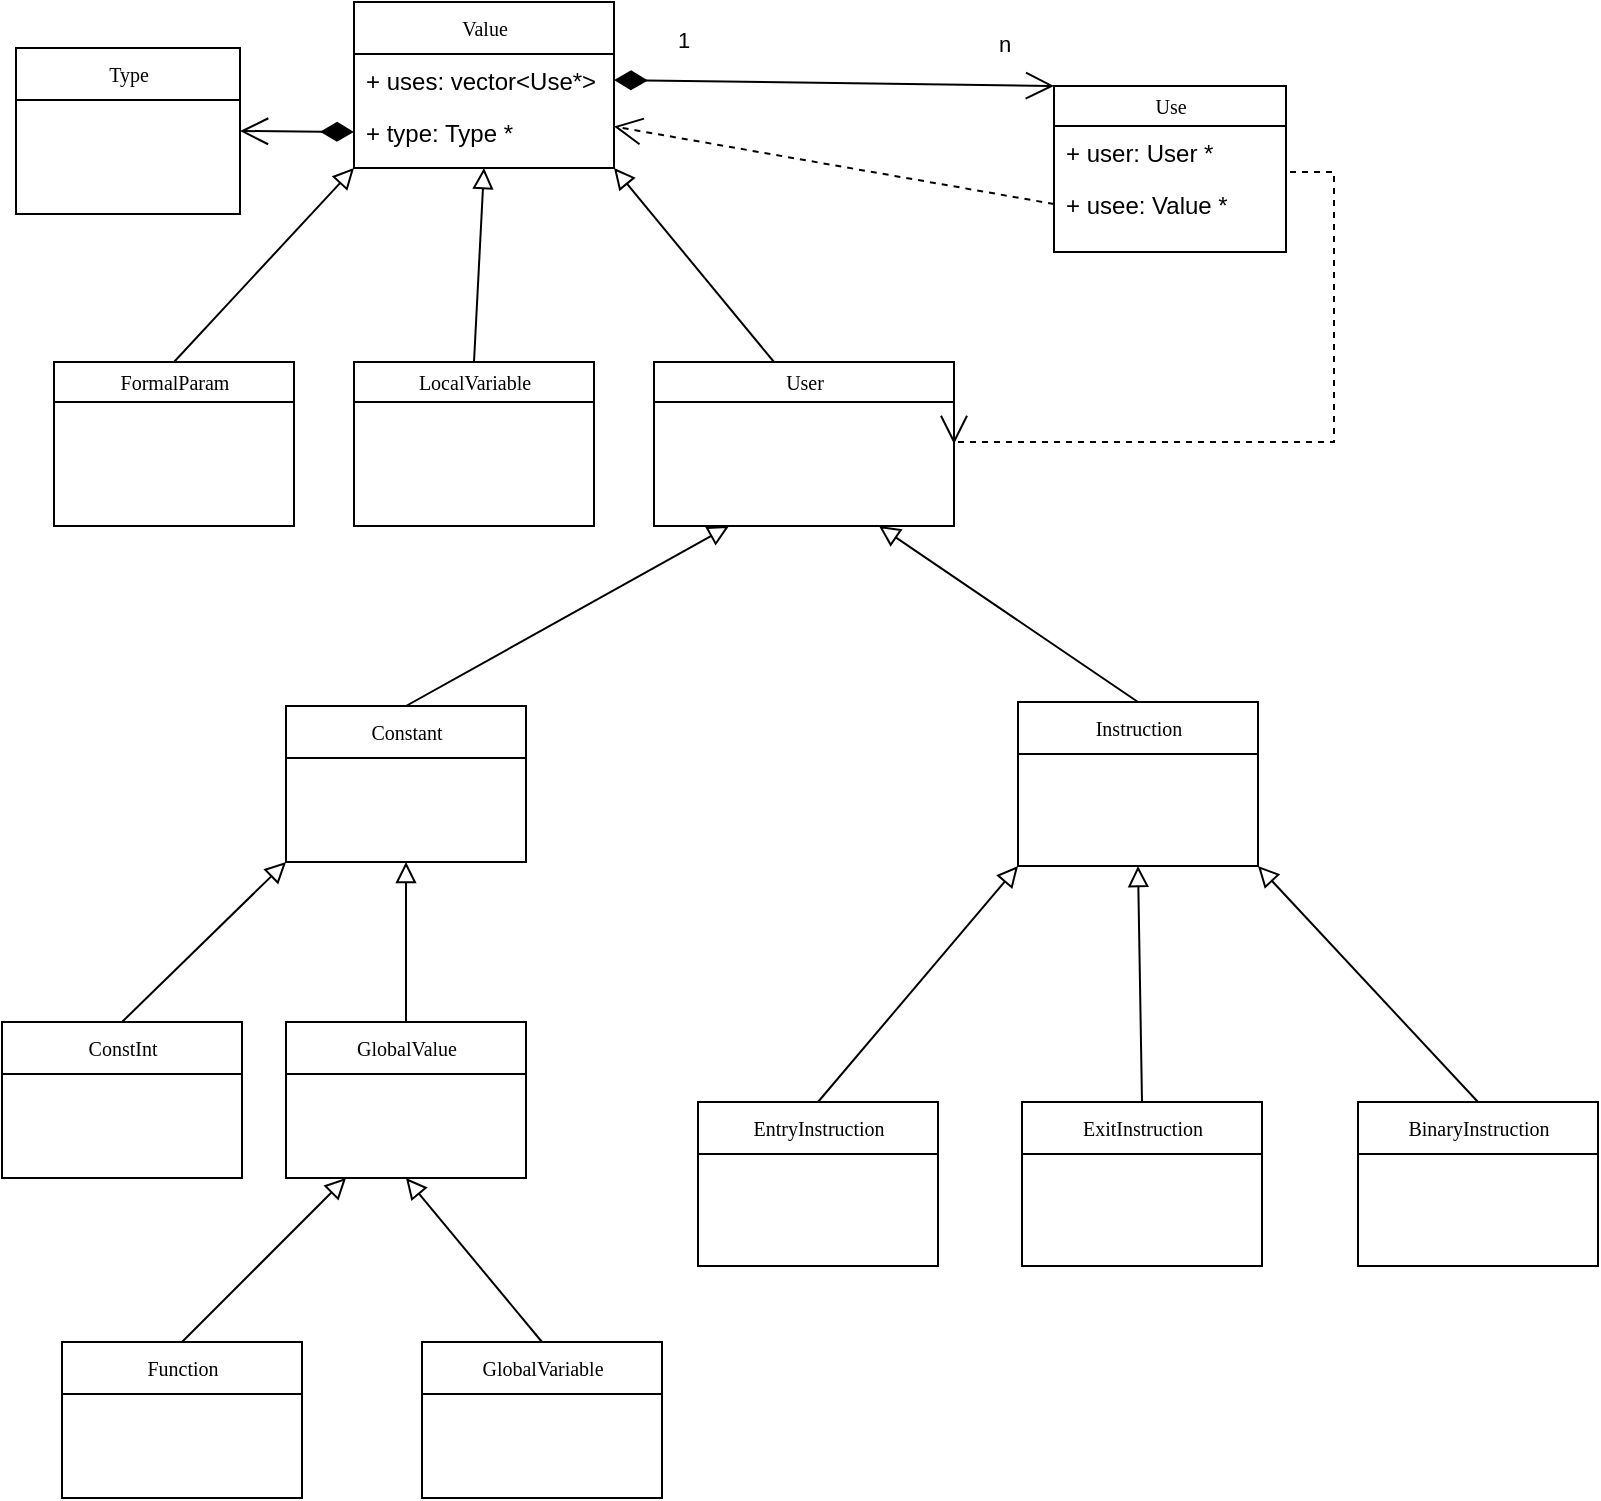 <mxfile version="26.1.1">
  <diagram name="Page-1" id="c4acf3e9-155e-7222-9cf6-157b1a14988f">
    <mxGraphModel dx="1114" dy="999" grid="1" gridSize="10" guides="1" tooltips="1" connect="1" arrows="1" fold="1" page="1" pageScale="1" pageWidth="827" pageHeight="1169" background="none" math="0" shadow="0">
      <root>
        <mxCell id="0" />
        <mxCell id="1" parent="0" />
        <mxCell id="17acba5748e5396b-2" value="User" style="swimlane;html=1;fontStyle=0;childLayout=stackLayout;horizontal=1;startSize=20;fillColor=none;horizontalStack=0;resizeParent=1;resizeLast=0;collapsible=1;marginBottom=0;swimlaneFillColor=#ffffff;rounded=0;shadow=0;comic=0;labelBackgroundColor=none;strokeWidth=1;fontFamily=Verdana;fontSize=10;align=center;" parent="1" vertex="1">
          <mxGeometry x="354" y="230" width="150" height="82" as="geometry" />
        </mxCell>
        <mxCell id="faoZJ6lqI0ZCR2FM0-Pu-2" value="" style="endArrow=block;startArrow=none;endFill=0;startFill=0;endSize=8;html=1;verticalAlign=bottom;labelBackgroundColor=none;rounded=0;entryX=1;entryY=1;entryDx=0;entryDy=0;" edge="1" parent="17acba5748e5396b-2" target="5d2195bd80daf111-5">
          <mxGeometry width="160" relative="1" as="geometry">
            <mxPoint x="60" as="sourcePoint" />
            <mxPoint x="220" as="targetPoint" />
          </mxGeometry>
        </mxCell>
        <mxCell id="5d2195bd80daf111-5" value="Value" style="swimlane;html=1;fontStyle=0;childLayout=stackLayout;horizontal=1;startSize=26;fillColor=none;horizontalStack=0;resizeParent=1;resizeLast=0;collapsible=1;marginBottom=0;swimlaneFillColor=#ffffff;rounded=0;shadow=0;comic=0;labelBackgroundColor=none;strokeWidth=1;fontFamily=Verdana;fontSize=10;align=center;" parent="1" vertex="1">
          <mxGeometry x="204" y="50" width="130" height="83" as="geometry" />
        </mxCell>
        <mxCell id="faoZJ6lqI0ZCR2FM0-Pu-35" value="+ uses: vector&amp;lt;Use*&amp;gt;" style="text;strokeColor=none;fillColor=none;align=left;verticalAlign=top;spacingLeft=4;spacingRight=4;overflow=hidden;rotatable=0;points=[[0,0.5],[1,0.5]];portConstraint=eastwest;whiteSpace=wrap;html=1;" vertex="1" parent="5d2195bd80daf111-5">
          <mxGeometry y="26" width="130" height="26" as="geometry" />
        </mxCell>
        <mxCell id="faoZJ6lqI0ZCR2FM0-Pu-44" value="+ type: Type *" style="text;strokeColor=none;fillColor=none;align=left;verticalAlign=top;spacingLeft=4;spacingRight=4;overflow=hidden;rotatable=0;points=[[0,0.5],[1,0.5]];portConstraint=eastwest;whiteSpace=wrap;html=1;" vertex="1" parent="5d2195bd80daf111-5">
          <mxGeometry y="52" width="130" height="26" as="geometry" />
        </mxCell>
        <mxCell id="faoZJ6lqI0ZCR2FM0-Pu-3" value="Constant" style="swimlane;html=1;fontStyle=0;childLayout=stackLayout;horizontal=1;startSize=26;fillColor=none;horizontalStack=0;resizeParent=1;resizeLast=0;collapsible=1;marginBottom=0;swimlaneFillColor=#ffffff;rounded=0;shadow=0;comic=0;labelBackgroundColor=none;strokeWidth=1;fontFamily=Verdana;fontSize=10;align=center;" vertex="1" parent="1">
          <mxGeometry x="170" y="402" width="120" height="78" as="geometry" />
        </mxCell>
        <mxCell id="faoZJ6lqI0ZCR2FM0-Pu-4" value="" style="endArrow=block;startArrow=none;endFill=0;startFill=0;endSize=8;html=1;verticalAlign=bottom;labelBackgroundColor=none;rounded=0;entryX=0.25;entryY=1;entryDx=0;entryDy=0;" edge="1" parent="faoZJ6lqI0ZCR2FM0-Pu-3" target="17acba5748e5396b-2">
          <mxGeometry width="160" relative="1" as="geometry">
            <mxPoint x="60" as="sourcePoint" />
            <mxPoint x="220" as="targetPoint" />
          </mxGeometry>
        </mxCell>
        <mxCell id="faoZJ6lqI0ZCR2FM0-Pu-5" value="Instruction" style="swimlane;html=1;fontStyle=0;childLayout=stackLayout;horizontal=1;startSize=26;fillColor=none;horizontalStack=0;resizeParent=1;resizeLast=0;collapsible=1;marginBottom=0;swimlaneFillColor=#ffffff;rounded=0;shadow=0;comic=0;labelBackgroundColor=none;strokeWidth=1;fontFamily=Verdana;fontSize=10;align=center;" vertex="1" parent="1">
          <mxGeometry x="536" y="400" width="120" height="82" as="geometry" />
        </mxCell>
        <mxCell id="faoZJ6lqI0ZCR2FM0-Pu-6" value="" style="endArrow=block;startArrow=none;endFill=0;startFill=0;endSize=8;html=1;verticalAlign=bottom;labelBackgroundColor=none;rounded=0;entryX=0.75;entryY=1;entryDx=0;entryDy=0;" edge="1" parent="faoZJ6lqI0ZCR2FM0-Pu-5" target="17acba5748e5396b-2">
          <mxGeometry width="160" relative="1" as="geometry">
            <mxPoint x="60" as="sourcePoint" />
            <mxPoint x="-80" y="-50" as="targetPoint" />
          </mxGeometry>
        </mxCell>
        <mxCell id="faoZJ6lqI0ZCR2FM0-Pu-7" value="EntryInstruction" style="swimlane;html=1;fontStyle=0;childLayout=stackLayout;horizontal=1;startSize=26;fillColor=none;horizontalStack=0;resizeParent=1;resizeLast=0;collapsible=1;marginBottom=0;swimlaneFillColor=#ffffff;rounded=0;shadow=0;comic=0;labelBackgroundColor=none;strokeWidth=1;fontFamily=Verdana;fontSize=10;align=center;" vertex="1" parent="1">
          <mxGeometry x="376" y="600" width="120" height="82" as="geometry" />
        </mxCell>
        <mxCell id="faoZJ6lqI0ZCR2FM0-Pu-8" value="" style="endArrow=block;startArrow=none;endFill=0;startFill=0;endSize=8;html=1;verticalAlign=bottom;labelBackgroundColor=none;rounded=0;entryX=0;entryY=1;entryDx=0;entryDy=0;" edge="1" parent="faoZJ6lqI0ZCR2FM0-Pu-7" target="faoZJ6lqI0ZCR2FM0-Pu-5">
          <mxGeometry width="160" relative="1" as="geometry">
            <mxPoint x="60" as="sourcePoint" />
            <mxPoint x="140" y="-140" as="targetPoint" />
          </mxGeometry>
        </mxCell>
        <mxCell id="faoZJ6lqI0ZCR2FM0-Pu-9" value="ExitInstruction" style="swimlane;html=1;fontStyle=0;childLayout=stackLayout;horizontal=1;startSize=26;fillColor=none;horizontalStack=0;resizeParent=1;resizeLast=0;collapsible=1;marginBottom=0;swimlaneFillColor=#ffffff;rounded=0;shadow=0;comic=0;labelBackgroundColor=none;strokeWidth=1;fontFamily=Verdana;fontSize=10;align=center;" vertex="1" parent="1">
          <mxGeometry x="538" y="600" width="120" height="82" as="geometry" />
        </mxCell>
        <mxCell id="faoZJ6lqI0ZCR2FM0-Pu-10" value="" style="endArrow=block;startArrow=none;endFill=0;startFill=0;endSize=8;html=1;verticalAlign=bottom;labelBackgroundColor=none;rounded=0;entryX=0.5;entryY=1;entryDx=0;entryDy=0;" edge="1" parent="faoZJ6lqI0ZCR2FM0-Pu-9" target="faoZJ6lqI0ZCR2FM0-Pu-5">
          <mxGeometry width="160" relative="1" as="geometry">
            <mxPoint x="60" as="sourcePoint" />
            <mxPoint x="130" y="-120" as="targetPoint" />
          </mxGeometry>
        </mxCell>
        <mxCell id="faoZJ6lqI0ZCR2FM0-Pu-11" value="BinaryInstruction" style="swimlane;html=1;fontStyle=0;childLayout=stackLayout;horizontal=1;startSize=26;fillColor=none;horizontalStack=0;resizeParent=1;resizeLast=0;collapsible=1;marginBottom=0;swimlaneFillColor=#ffffff;rounded=0;shadow=0;comic=0;labelBackgroundColor=none;strokeWidth=1;fontFamily=Verdana;fontSize=10;align=center;" vertex="1" parent="1">
          <mxGeometry x="706" y="600" width="120" height="82" as="geometry" />
        </mxCell>
        <mxCell id="faoZJ6lqI0ZCR2FM0-Pu-12" value="" style="endArrow=block;startArrow=none;endFill=0;startFill=0;endSize=8;html=1;verticalAlign=bottom;labelBackgroundColor=none;rounded=0;entryX=1;entryY=1;entryDx=0;entryDy=0;" edge="1" parent="faoZJ6lqI0ZCR2FM0-Pu-11" target="faoZJ6lqI0ZCR2FM0-Pu-5">
          <mxGeometry width="160" relative="1" as="geometry">
            <mxPoint x="60" as="sourcePoint" />
            <mxPoint x="-200" y="-120" as="targetPoint" />
          </mxGeometry>
        </mxCell>
        <mxCell id="faoZJ6lqI0ZCR2FM0-Pu-13" value="GlobalValue" style="swimlane;html=1;fontStyle=0;childLayout=stackLayout;horizontal=1;startSize=26;fillColor=none;horizontalStack=0;resizeParent=1;resizeLast=0;collapsible=1;marginBottom=0;swimlaneFillColor=#ffffff;rounded=0;shadow=0;comic=0;labelBackgroundColor=none;strokeWidth=1;fontFamily=Verdana;fontSize=10;align=center;" vertex="1" parent="1">
          <mxGeometry x="170" y="560" width="120" height="78" as="geometry" />
        </mxCell>
        <mxCell id="faoZJ6lqI0ZCR2FM0-Pu-14" value="" style="endArrow=block;startArrow=none;endFill=0;startFill=0;endSize=8;html=1;verticalAlign=bottom;labelBackgroundColor=none;rounded=0;entryX=0.5;entryY=1;entryDx=0;entryDy=0;" edge="1" parent="faoZJ6lqI0ZCR2FM0-Pu-13" target="faoZJ6lqI0ZCR2FM0-Pu-3">
          <mxGeometry width="160" relative="1" as="geometry">
            <mxPoint x="60" as="sourcePoint" />
            <mxPoint x="220" as="targetPoint" />
          </mxGeometry>
        </mxCell>
        <mxCell id="faoZJ6lqI0ZCR2FM0-Pu-15" value="Function" style="swimlane;html=1;fontStyle=0;childLayout=stackLayout;horizontal=1;startSize=26;fillColor=none;horizontalStack=0;resizeParent=1;resizeLast=0;collapsible=1;marginBottom=0;swimlaneFillColor=#ffffff;rounded=0;shadow=0;comic=0;labelBackgroundColor=none;strokeWidth=1;fontFamily=Verdana;fontSize=10;align=center;" vertex="1" parent="1">
          <mxGeometry x="58" y="720" width="120" height="78" as="geometry" />
        </mxCell>
        <mxCell id="faoZJ6lqI0ZCR2FM0-Pu-16" value="" style="endArrow=block;startArrow=none;endFill=0;startFill=0;endSize=8;html=1;verticalAlign=bottom;labelBackgroundColor=none;rounded=0;entryX=0.25;entryY=1;entryDx=0;entryDy=0;" edge="1" parent="faoZJ6lqI0ZCR2FM0-Pu-15" target="faoZJ6lqI0ZCR2FM0-Pu-13">
          <mxGeometry width="160" relative="1" as="geometry">
            <mxPoint x="60" as="sourcePoint" />
            <mxPoint x="150" y="-90" as="targetPoint" />
          </mxGeometry>
        </mxCell>
        <mxCell id="faoZJ6lqI0ZCR2FM0-Pu-17" value="GlobalVariable" style="swimlane;html=1;fontStyle=0;childLayout=stackLayout;horizontal=1;startSize=26;fillColor=none;horizontalStack=0;resizeParent=1;resizeLast=0;collapsible=1;marginBottom=0;swimlaneFillColor=#ffffff;rounded=0;shadow=0;comic=0;labelBackgroundColor=none;strokeWidth=1;fontFamily=Verdana;fontSize=10;align=center;" vertex="1" parent="1">
          <mxGeometry x="238" y="720" width="120" height="78" as="geometry" />
        </mxCell>
        <mxCell id="faoZJ6lqI0ZCR2FM0-Pu-18" value="" style="endArrow=block;startArrow=none;endFill=0;startFill=0;endSize=8;html=1;verticalAlign=bottom;labelBackgroundColor=none;rounded=0;entryX=0.5;entryY=1;entryDx=0;entryDy=0;" edge="1" parent="faoZJ6lqI0ZCR2FM0-Pu-17" target="faoZJ6lqI0ZCR2FM0-Pu-13">
          <mxGeometry width="160" relative="1" as="geometry">
            <mxPoint x="60" as="sourcePoint" />
            <mxPoint x="-30" y="-100" as="targetPoint" />
          </mxGeometry>
        </mxCell>
        <mxCell id="faoZJ6lqI0ZCR2FM0-Pu-19" value="ConstInt" style="swimlane;html=1;fontStyle=0;childLayout=stackLayout;horizontal=1;startSize=26;fillColor=none;horizontalStack=0;resizeParent=1;resizeLast=0;collapsible=1;marginBottom=0;swimlaneFillColor=#ffffff;rounded=0;shadow=0;comic=0;labelBackgroundColor=none;strokeWidth=1;fontFamily=Verdana;fontSize=10;align=center;" vertex="1" parent="1">
          <mxGeometry x="28" y="560" width="120" height="78" as="geometry" />
        </mxCell>
        <mxCell id="faoZJ6lqI0ZCR2FM0-Pu-20" value="" style="endArrow=block;startArrow=none;endFill=0;startFill=0;endSize=8;html=1;verticalAlign=bottom;labelBackgroundColor=none;rounded=0;entryX=0;entryY=1;entryDx=0;entryDy=0;" edge="1" parent="faoZJ6lqI0ZCR2FM0-Pu-19" target="faoZJ6lqI0ZCR2FM0-Pu-3">
          <mxGeometry width="160" relative="1" as="geometry">
            <mxPoint x="60" as="sourcePoint" />
            <mxPoint x="220" as="targetPoint" />
          </mxGeometry>
        </mxCell>
        <mxCell id="faoZJ6lqI0ZCR2FM0-Pu-21" value="LocalVariable" style="swimlane;html=1;fontStyle=0;childLayout=stackLayout;horizontal=1;startSize=20;fillColor=none;horizontalStack=0;resizeParent=1;resizeLast=0;collapsible=1;marginBottom=0;swimlaneFillColor=#ffffff;rounded=0;shadow=0;comic=0;labelBackgroundColor=none;strokeWidth=1;fontFamily=Verdana;fontSize=10;align=center;" vertex="1" parent="1">
          <mxGeometry x="204" y="230" width="120" height="82" as="geometry" />
        </mxCell>
        <mxCell id="faoZJ6lqI0ZCR2FM0-Pu-22" value="" style="endArrow=block;startArrow=none;endFill=0;startFill=0;endSize=8;html=1;verticalAlign=bottom;labelBackgroundColor=none;rounded=0;entryX=0.5;entryY=1;entryDx=0;entryDy=0;" edge="1" parent="faoZJ6lqI0ZCR2FM0-Pu-21" target="5d2195bd80daf111-5">
          <mxGeometry width="160" relative="1" as="geometry">
            <mxPoint x="60" as="sourcePoint" />
            <mxPoint x="220" as="targetPoint" />
          </mxGeometry>
        </mxCell>
        <mxCell id="faoZJ6lqI0ZCR2FM0-Pu-24" value="FormalParam" style="swimlane;html=1;fontStyle=0;childLayout=stackLayout;horizontal=1;startSize=20;fillColor=none;horizontalStack=0;resizeParent=1;resizeLast=0;collapsible=1;marginBottom=0;swimlaneFillColor=#ffffff;rounded=0;shadow=0;comic=0;labelBackgroundColor=none;strokeWidth=1;fontFamily=Verdana;fontSize=10;align=center;" vertex="1" parent="1">
          <mxGeometry x="54" y="230" width="120" height="82" as="geometry" />
        </mxCell>
        <mxCell id="faoZJ6lqI0ZCR2FM0-Pu-25" value="" style="endArrow=block;startArrow=none;endFill=0;startFill=0;endSize=8;html=1;verticalAlign=bottom;labelBackgroundColor=none;rounded=0;entryX=0;entryY=1;entryDx=0;entryDy=0;" edge="1" parent="faoZJ6lqI0ZCR2FM0-Pu-24" target="5d2195bd80daf111-5">
          <mxGeometry width="160" relative="1" as="geometry">
            <mxPoint x="60" as="sourcePoint" />
            <mxPoint x="220" as="targetPoint" />
          </mxGeometry>
        </mxCell>
        <mxCell id="faoZJ6lqI0ZCR2FM0-Pu-26" value="Type" style="swimlane;html=1;fontStyle=0;childLayout=stackLayout;horizontal=1;startSize=26;fillColor=none;horizontalStack=0;resizeParent=1;resizeLast=0;collapsible=1;marginBottom=0;swimlaneFillColor=#ffffff;rounded=0;shadow=0;comic=0;labelBackgroundColor=none;strokeWidth=1;fontFamily=Verdana;fontSize=10;align=center;" vertex="1" parent="1">
          <mxGeometry x="35" y="73" width="112" height="83" as="geometry" />
        </mxCell>
        <mxCell id="faoZJ6lqI0ZCR2FM0-Pu-27" value="" style="endArrow=open;html=1;endSize=12;startArrow=diamondThin;startSize=14;startFill=1;align=left;verticalAlign=bottom;rounded=0;exitX=0;exitY=0.5;exitDx=0;exitDy=0;entryX=1;entryY=0.5;entryDx=0;entryDy=0;" edge="1" parent="1" source="faoZJ6lqI0ZCR2FM0-Pu-44" target="faoZJ6lqI0ZCR2FM0-Pu-26">
          <mxGeometry x="-1" y="3" relative="1" as="geometry">
            <mxPoint x="384" y="130" as="sourcePoint" />
            <mxPoint x="634" y="160" as="targetPoint" />
          </mxGeometry>
        </mxCell>
        <mxCell id="faoZJ6lqI0ZCR2FM0-Pu-28" value="Use" style="swimlane;html=1;fontStyle=0;childLayout=stackLayout;horizontal=1;startSize=20;fillColor=none;horizontalStack=0;resizeParent=1;resizeLast=0;collapsible=1;marginBottom=0;swimlaneFillColor=#ffffff;rounded=0;shadow=0;comic=0;labelBackgroundColor=none;strokeWidth=1;fontFamily=Verdana;fontSize=10;align=center;" vertex="1" parent="1">
          <mxGeometry x="554" y="92" width="116" height="83" as="geometry" />
        </mxCell>
        <mxCell id="faoZJ6lqI0ZCR2FM0-Pu-39" value="+ user: User *" style="text;strokeColor=none;fillColor=none;align=left;verticalAlign=top;spacingLeft=4;spacingRight=4;overflow=hidden;rotatable=0;points=[[0,0.5],[1,0.5]];portConstraint=eastwest;whiteSpace=wrap;html=1;" vertex="1" parent="faoZJ6lqI0ZCR2FM0-Pu-28">
          <mxGeometry y="20" width="116" height="26" as="geometry" />
        </mxCell>
        <mxCell id="faoZJ6lqI0ZCR2FM0-Pu-38" value="+ usee: Value *" style="text;strokeColor=none;fillColor=none;align=left;verticalAlign=top;spacingLeft=4;spacingRight=4;overflow=hidden;rotatable=0;points=[[0,0.5],[1,0.5]];portConstraint=eastwest;whiteSpace=wrap;html=1;" vertex="1" parent="faoZJ6lqI0ZCR2FM0-Pu-28">
          <mxGeometry y="46" width="116" height="26" as="geometry" />
        </mxCell>
        <mxCell id="faoZJ6lqI0ZCR2FM0-Pu-33" value="" style="endArrow=open;html=1;endSize=12;startArrow=none;startSize=14;startFill=0;align=left;verticalAlign=bottom;rounded=0;dashed=1;exitX=1;exitY=0.5;exitDx=0;exitDy=0;edgeStyle=orthogonalEdgeStyle;entryX=1;entryY=0.5;entryDx=0;entryDy=0;" edge="1" parent="1" source="faoZJ6lqI0ZCR2FM0-Pu-39" target="17acba5748e5396b-2">
          <mxGeometry x="-0.844" y="10" relative="1" as="geometry">
            <mxPoint x="712" y="230" as="sourcePoint" />
            <mxPoint x="504" y="300" as="targetPoint" />
            <Array as="points">
              <mxPoint x="694" y="135" />
              <mxPoint x="694" y="270" />
            </Array>
            <mxPoint as="offset" />
          </mxGeometry>
        </mxCell>
        <mxCell id="faoZJ6lqI0ZCR2FM0-Pu-41" value="" style="endArrow=open;html=1;endSize=12;startArrow=none;startSize=14;startFill=0;align=left;verticalAlign=bottom;rounded=0;dashed=1;entryX=1;entryY=0.75;entryDx=0;entryDy=0;exitX=0;exitY=0.5;exitDx=0;exitDy=0;" edge="1" parent="1" source="faoZJ6lqI0ZCR2FM0-Pu-38" target="5d2195bd80daf111-5">
          <mxGeometry x="-0.844" y="10" relative="1" as="geometry">
            <mxPoint x="652" y="143" as="sourcePoint" />
            <mxPoint x="324" y="100" as="targetPoint" />
            <mxPoint as="offset" />
          </mxGeometry>
        </mxCell>
        <mxCell id="faoZJ6lqI0ZCR2FM0-Pu-42" value="1" style="endArrow=open;html=1;endSize=12;startArrow=diamondThin;startSize=14;startFill=1;align=left;verticalAlign=bottom;rounded=0;entryX=0;entryY=0;entryDx=0;entryDy=0;exitX=1;exitY=0.5;exitDx=0;exitDy=0;" edge="1" parent="1" source="faoZJ6lqI0ZCR2FM0-Pu-35" target="faoZJ6lqI0ZCR2FM0-Pu-28">
          <mxGeometry x="-0.733" y="11" relative="1" as="geometry">
            <mxPoint x="534" y="290" as="sourcePoint" />
            <mxPoint x="694" y="290" as="targetPoint" />
            <mxPoint as="offset" />
          </mxGeometry>
        </mxCell>
        <mxCell id="faoZJ6lqI0ZCR2FM0-Pu-43" value="n" style="edgeLabel;html=1;align=center;verticalAlign=middle;resizable=0;points=[];" vertex="1" connectable="0" parent="faoZJ6lqI0ZCR2FM0-Pu-42">
          <mxGeometry x="0.883" relative="1" as="geometry">
            <mxPoint x="-12" y="-21" as="offset" />
          </mxGeometry>
        </mxCell>
      </root>
    </mxGraphModel>
  </diagram>
</mxfile>
